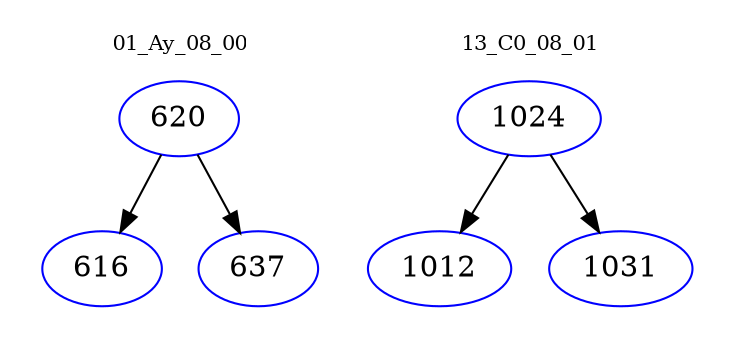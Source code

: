 digraph{
subgraph cluster_0 {
color = white
label = "01_Ay_08_00";
fontsize=10;
T0_620 [label="620", color="blue"]
T0_620 -> T0_616 [color="black"]
T0_616 [label="616", color="blue"]
T0_620 -> T0_637 [color="black"]
T0_637 [label="637", color="blue"]
}
subgraph cluster_1 {
color = white
label = "13_C0_08_01";
fontsize=10;
T1_1024 [label="1024", color="blue"]
T1_1024 -> T1_1012 [color="black"]
T1_1012 [label="1012", color="blue"]
T1_1024 -> T1_1031 [color="black"]
T1_1031 [label="1031", color="blue"]
}
}

